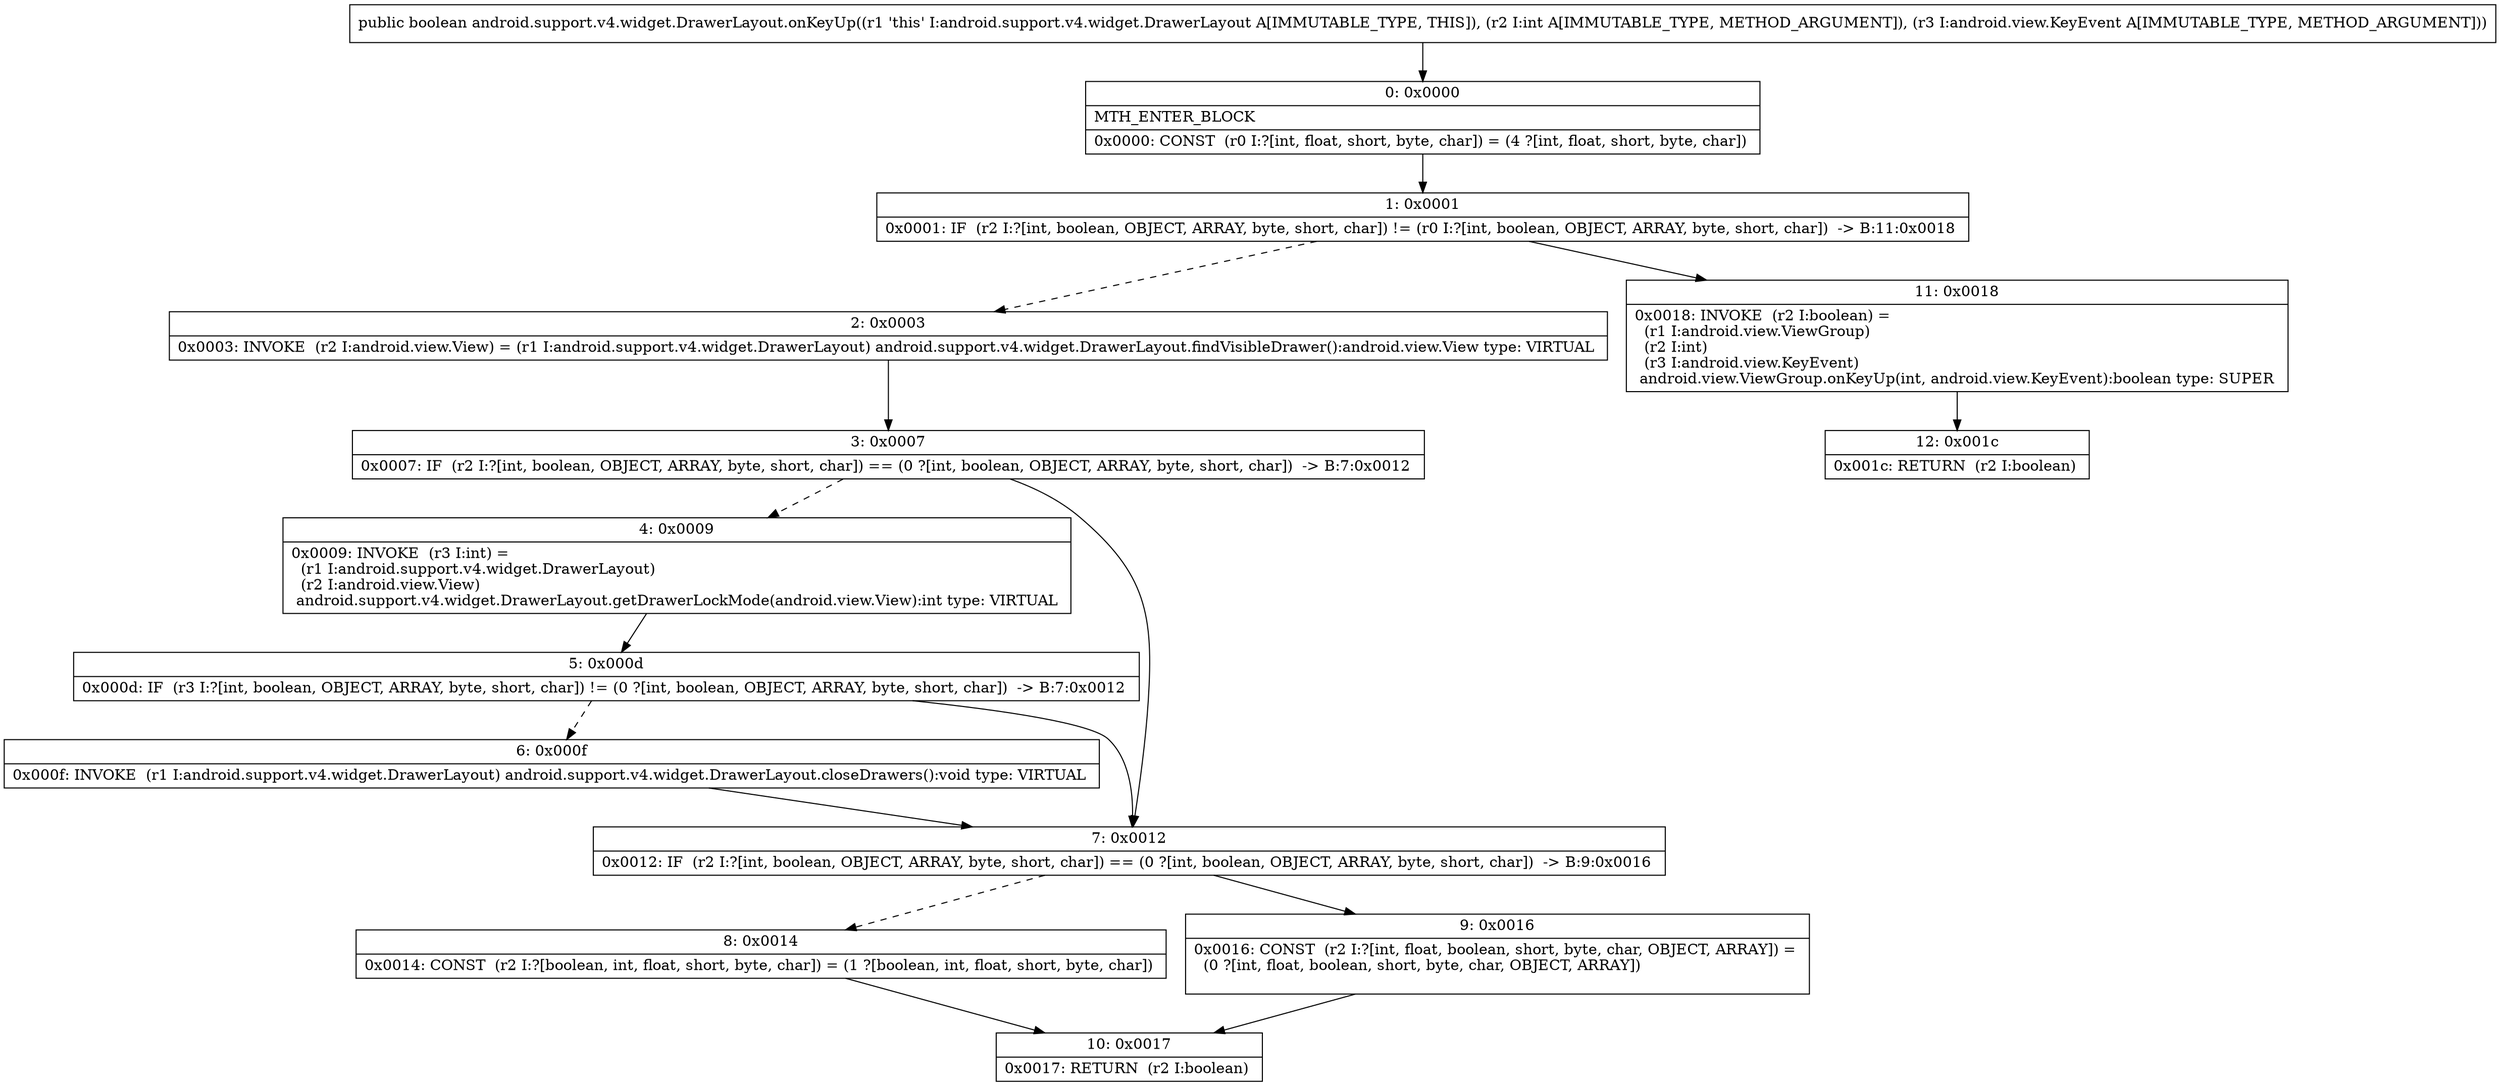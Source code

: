 digraph "CFG forandroid.support.v4.widget.DrawerLayout.onKeyUp(ILandroid\/view\/KeyEvent;)Z" {
Node_0 [shape=record,label="{0\:\ 0x0000|MTH_ENTER_BLOCK\l|0x0000: CONST  (r0 I:?[int, float, short, byte, char]) = (4 ?[int, float, short, byte, char]) \l}"];
Node_1 [shape=record,label="{1\:\ 0x0001|0x0001: IF  (r2 I:?[int, boolean, OBJECT, ARRAY, byte, short, char]) != (r0 I:?[int, boolean, OBJECT, ARRAY, byte, short, char])  \-\> B:11:0x0018 \l}"];
Node_2 [shape=record,label="{2\:\ 0x0003|0x0003: INVOKE  (r2 I:android.view.View) = (r1 I:android.support.v4.widget.DrawerLayout) android.support.v4.widget.DrawerLayout.findVisibleDrawer():android.view.View type: VIRTUAL \l}"];
Node_3 [shape=record,label="{3\:\ 0x0007|0x0007: IF  (r2 I:?[int, boolean, OBJECT, ARRAY, byte, short, char]) == (0 ?[int, boolean, OBJECT, ARRAY, byte, short, char])  \-\> B:7:0x0012 \l}"];
Node_4 [shape=record,label="{4\:\ 0x0009|0x0009: INVOKE  (r3 I:int) = \l  (r1 I:android.support.v4.widget.DrawerLayout)\l  (r2 I:android.view.View)\l android.support.v4.widget.DrawerLayout.getDrawerLockMode(android.view.View):int type: VIRTUAL \l}"];
Node_5 [shape=record,label="{5\:\ 0x000d|0x000d: IF  (r3 I:?[int, boolean, OBJECT, ARRAY, byte, short, char]) != (0 ?[int, boolean, OBJECT, ARRAY, byte, short, char])  \-\> B:7:0x0012 \l}"];
Node_6 [shape=record,label="{6\:\ 0x000f|0x000f: INVOKE  (r1 I:android.support.v4.widget.DrawerLayout) android.support.v4.widget.DrawerLayout.closeDrawers():void type: VIRTUAL \l}"];
Node_7 [shape=record,label="{7\:\ 0x0012|0x0012: IF  (r2 I:?[int, boolean, OBJECT, ARRAY, byte, short, char]) == (0 ?[int, boolean, OBJECT, ARRAY, byte, short, char])  \-\> B:9:0x0016 \l}"];
Node_8 [shape=record,label="{8\:\ 0x0014|0x0014: CONST  (r2 I:?[boolean, int, float, short, byte, char]) = (1 ?[boolean, int, float, short, byte, char]) \l}"];
Node_9 [shape=record,label="{9\:\ 0x0016|0x0016: CONST  (r2 I:?[int, float, boolean, short, byte, char, OBJECT, ARRAY]) = \l  (0 ?[int, float, boolean, short, byte, char, OBJECT, ARRAY])\l \l}"];
Node_10 [shape=record,label="{10\:\ 0x0017|0x0017: RETURN  (r2 I:boolean) \l}"];
Node_11 [shape=record,label="{11\:\ 0x0018|0x0018: INVOKE  (r2 I:boolean) = \l  (r1 I:android.view.ViewGroup)\l  (r2 I:int)\l  (r3 I:android.view.KeyEvent)\l android.view.ViewGroup.onKeyUp(int, android.view.KeyEvent):boolean type: SUPER \l}"];
Node_12 [shape=record,label="{12\:\ 0x001c|0x001c: RETURN  (r2 I:boolean) \l}"];
MethodNode[shape=record,label="{public boolean android.support.v4.widget.DrawerLayout.onKeyUp((r1 'this' I:android.support.v4.widget.DrawerLayout A[IMMUTABLE_TYPE, THIS]), (r2 I:int A[IMMUTABLE_TYPE, METHOD_ARGUMENT]), (r3 I:android.view.KeyEvent A[IMMUTABLE_TYPE, METHOD_ARGUMENT])) }"];
MethodNode -> Node_0;
Node_0 -> Node_1;
Node_1 -> Node_2[style=dashed];
Node_1 -> Node_11;
Node_2 -> Node_3;
Node_3 -> Node_4[style=dashed];
Node_3 -> Node_7;
Node_4 -> Node_5;
Node_5 -> Node_6[style=dashed];
Node_5 -> Node_7;
Node_6 -> Node_7;
Node_7 -> Node_8[style=dashed];
Node_7 -> Node_9;
Node_8 -> Node_10;
Node_9 -> Node_10;
Node_11 -> Node_12;
}


